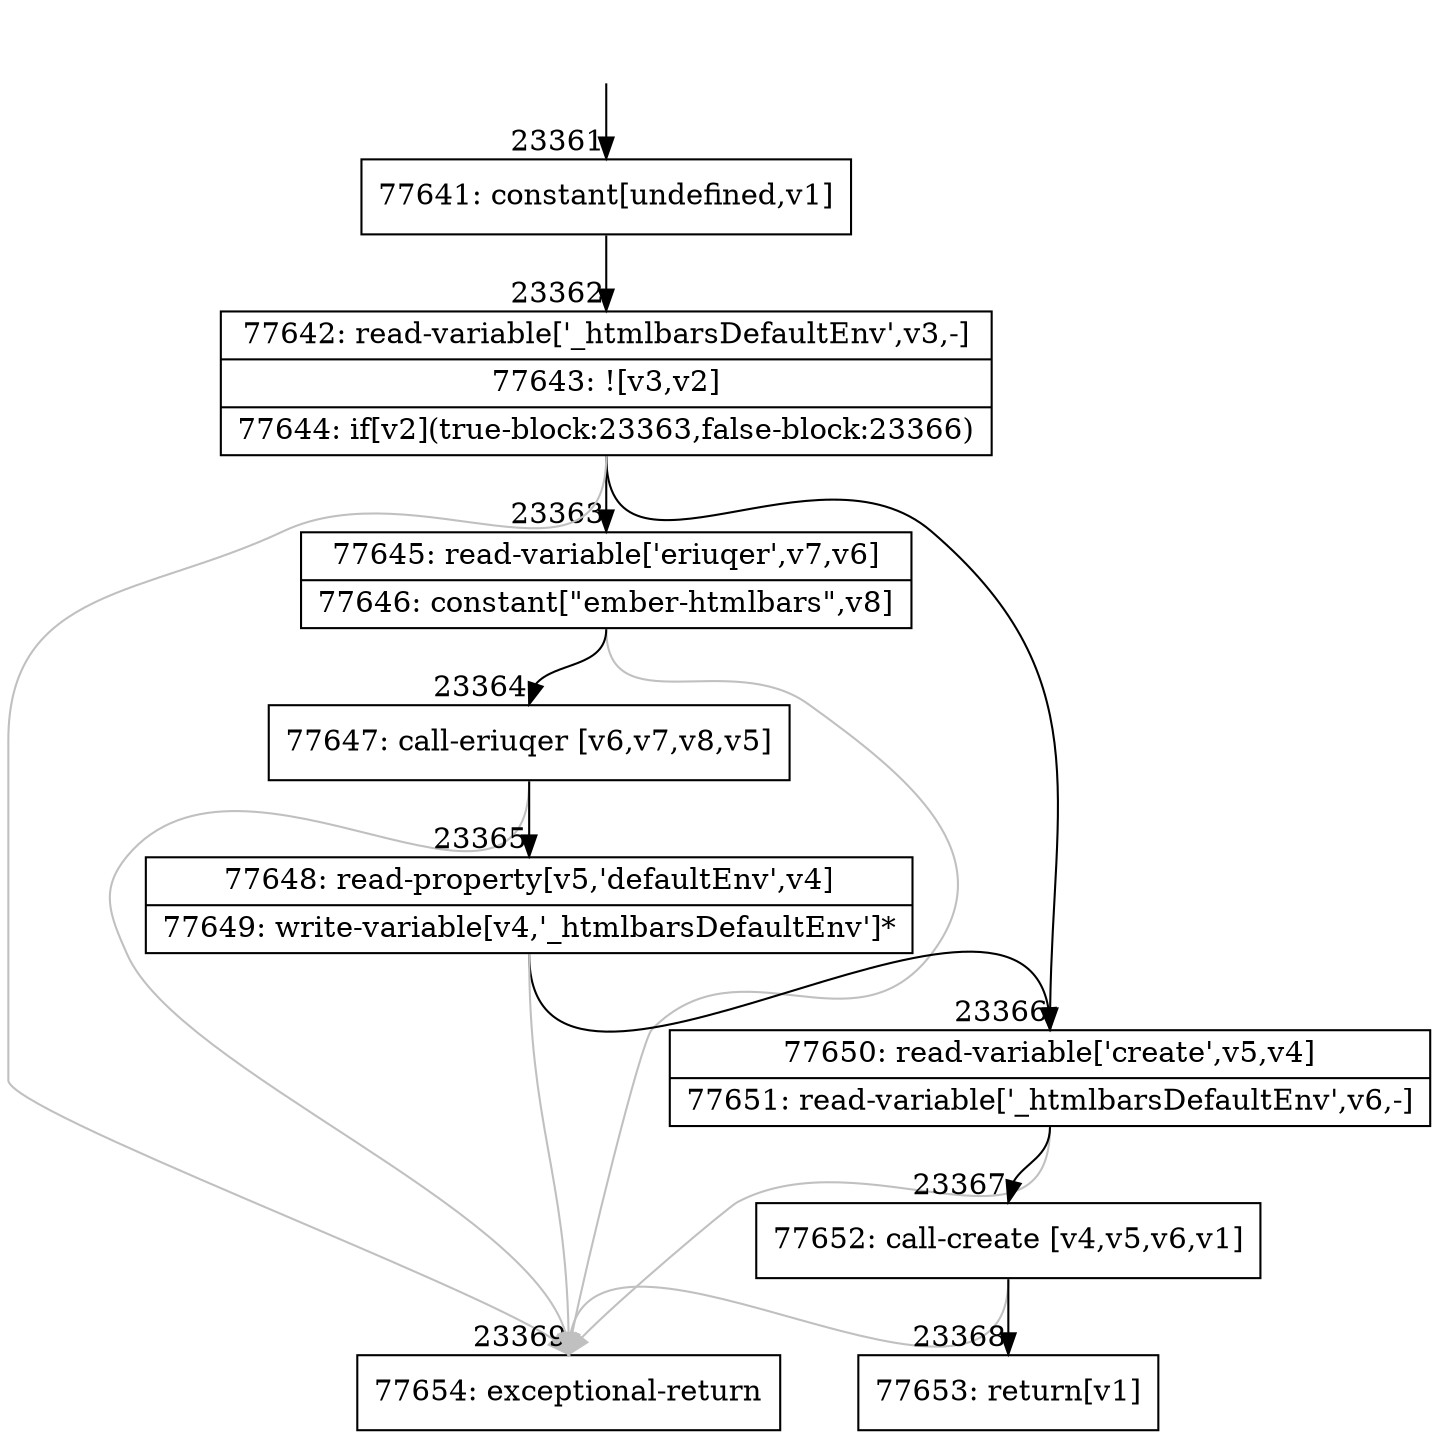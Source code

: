 digraph {
rankdir="TD"
BB_entry2043[shape=none,label=""];
BB_entry2043 -> BB23361 [tailport=s, headport=n, headlabel="    23361"]
BB23361 [shape=record label="{77641: constant[undefined,v1]}" ] 
BB23361 -> BB23362 [tailport=s, headport=n, headlabel="      23362"]
BB23362 [shape=record label="{77642: read-variable['_htmlbarsDefaultEnv',v3,-]|77643: ![v3,v2]|77644: if[v2](true-block:23363,false-block:23366)}" ] 
BB23362 -> BB23363 [tailport=s, headport=n, headlabel="      23363"]
BB23362 -> BB23366 [tailport=s, headport=n, headlabel="      23366"]
BB23362 -> BB23369 [tailport=s, headport=n, color=gray, headlabel="      23369"]
BB23363 [shape=record label="{77645: read-variable['eriuqer',v7,v6]|77646: constant[\"ember-htmlbars\",v8]}" ] 
BB23363 -> BB23364 [tailport=s, headport=n, headlabel="      23364"]
BB23363 -> BB23369 [tailport=s, headport=n, color=gray]
BB23364 [shape=record label="{77647: call-eriuqer [v6,v7,v8,v5]}" ] 
BB23364 -> BB23365 [tailport=s, headport=n, headlabel="      23365"]
BB23364 -> BB23369 [tailport=s, headport=n, color=gray]
BB23365 [shape=record label="{77648: read-property[v5,'defaultEnv',v4]|77649: write-variable[v4,'_htmlbarsDefaultEnv']*}" ] 
BB23365 -> BB23366 [tailport=s, headport=n]
BB23365 -> BB23369 [tailport=s, headport=n, color=gray]
BB23366 [shape=record label="{77650: read-variable['create',v5,v4]|77651: read-variable['_htmlbarsDefaultEnv',v6,-]}" ] 
BB23366 -> BB23367 [tailport=s, headport=n, headlabel="      23367"]
BB23366 -> BB23369 [tailport=s, headport=n, color=gray]
BB23367 [shape=record label="{77652: call-create [v4,v5,v6,v1]}" ] 
BB23367 -> BB23368 [tailport=s, headport=n, headlabel="      23368"]
BB23367 -> BB23369 [tailport=s, headport=n, color=gray]
BB23368 [shape=record label="{77653: return[v1]}" ] 
BB23369 [shape=record label="{77654: exceptional-return}" ] 
//#$~ 43670
}
